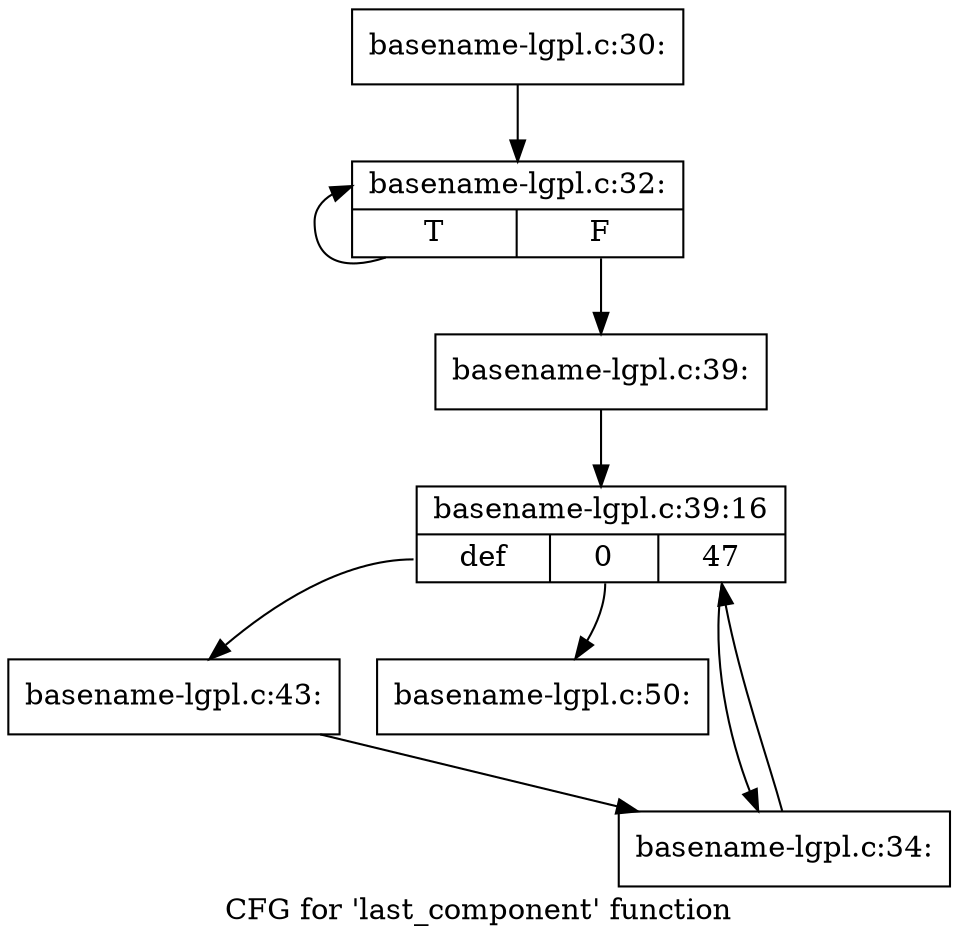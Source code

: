 digraph "CFG for 'last_component' function" {
	label="CFG for 'last_component' function";

	Node0xc672770 [shape=record,label="{basename-lgpl.c:30:}"];
	Node0xc672770 -> Node0xc67bde0;
	Node0xc67bde0 [shape=record,label="{basename-lgpl.c:32:|{<s0>T|<s1>F}}"];
	Node0xc67bde0:s0 -> Node0xc67bde0;
	Node0xc67bde0:s1 -> Node0xc715c20;
	Node0xc715c20 [shape=record,label="{basename-lgpl.c:39:}"];
	Node0xc715c20 -> Node0xc67c8a0;
	Node0xc67c8a0 [shape=record,label="{basename-lgpl.c:39:16|{<s0>def|<s1>0|<s2>47}}"];
	Node0xc67c8a0:s0 -> Node0xc67cfe0;
	Node0xc67c8a0:s1 -> Node0xc67c680;
	Node0xc67c8a0:s2 -> Node0xc67ca20;
	Node0xc67cfe0 [shape=record,label="{basename-lgpl.c:43:}"];
	Node0xc67cfe0 -> Node0xc67ca20;
	Node0xc67ca20 [shape=record,label="{basename-lgpl.c:34:}"];
	Node0xc67ca20 -> Node0xc67c8a0;
	Node0xc67c680 [shape=record,label="{basename-lgpl.c:50:}"];
}
